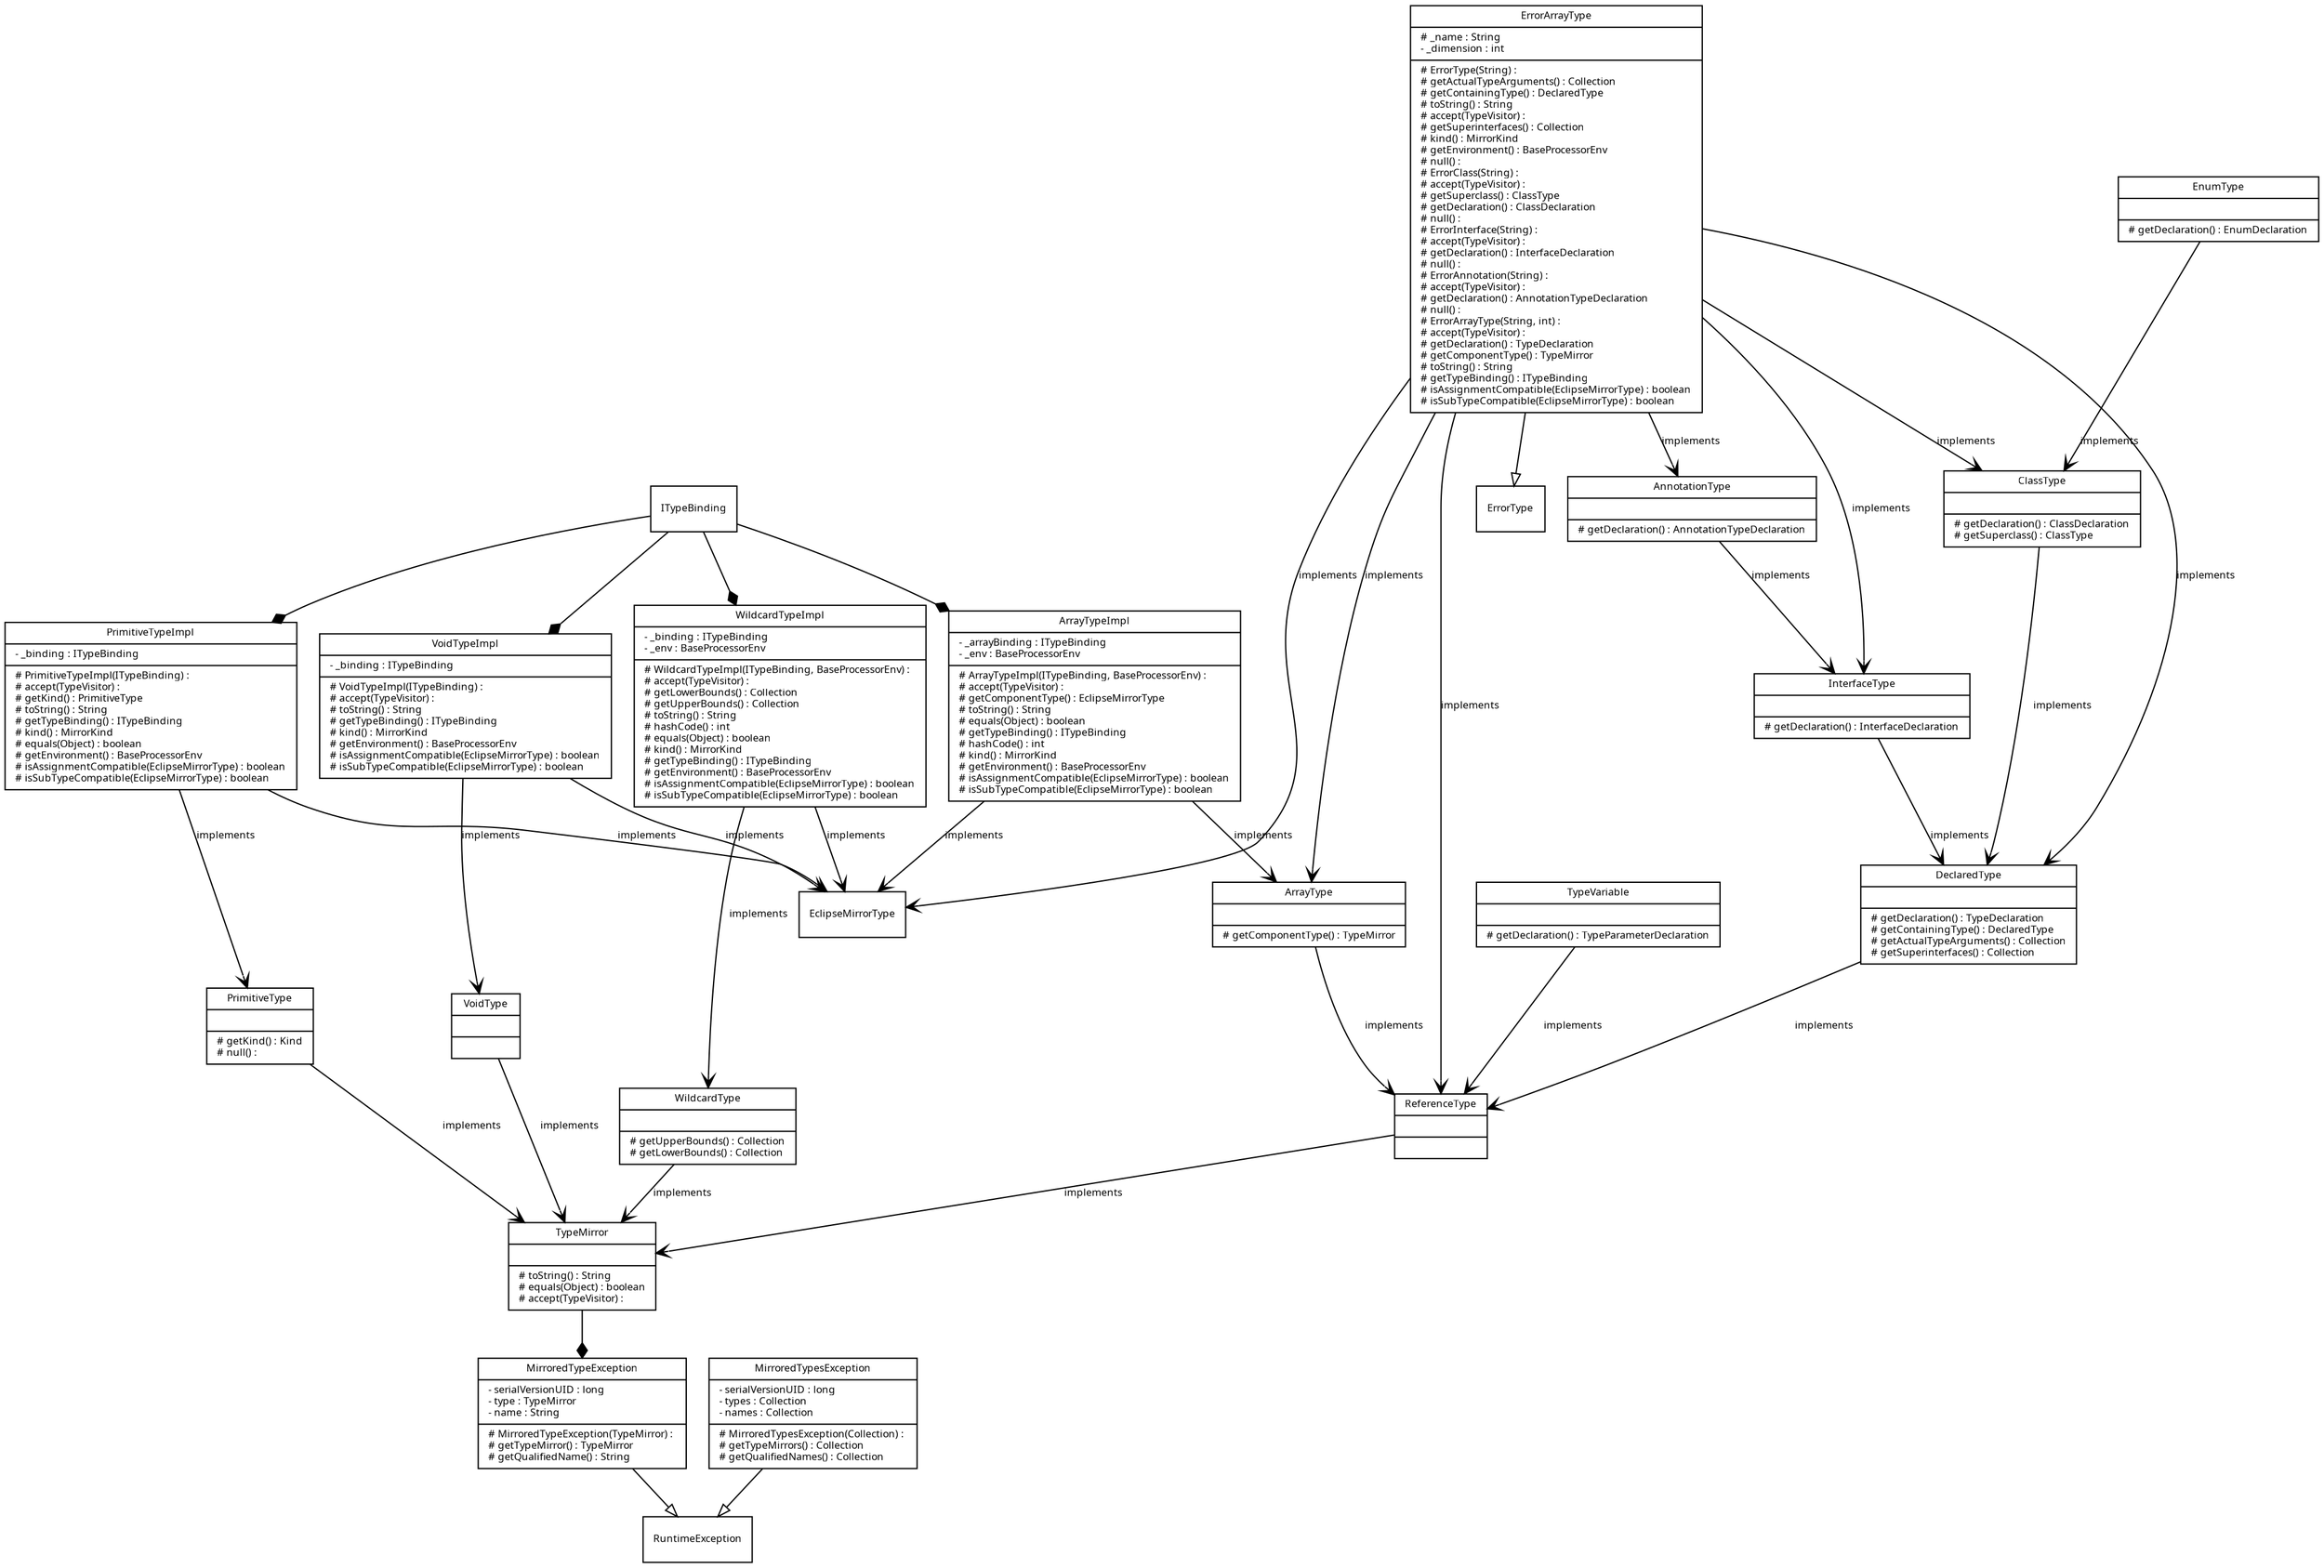 digraph ClassDiagram {
	 fontname = "Bitstream Vera Sans"
	 fontsize = 8

	 node [
		 fontname = "Bistream Vera Sans"
		 fontsize = 8
		 shape = "record"
	 ]

	 edge [
		 fontname = "Bistream Vera Sans"
		 fontsize = 8
	 ]

	 AnnotationType [
		 label = "{AnnotationType||# getDeclaration() : AnnotationTypeDeclaration\l}"
	 ]

	 ArrayType [
		 label = "{ArrayType||# getComponentType() : TypeMirror\l}"
	 ]

	 ClassType [
		 label = "{ClassType||# getDeclaration() : ClassDeclaration\l# getSuperclass() : ClassType\l}"
	 ]

	 DeclaredType [
		 label = "{DeclaredType||# getDeclaration() : TypeDeclaration\l# getContainingType() : DeclaredType\l# getActualTypeArguments() : Collection\l# getSuperinterfaces() : Collection\l}"
	 ]

	 EnumType [
		 label = "{EnumType||# getDeclaration() : EnumDeclaration\l}"
	 ]

	 InterfaceType [
		 label = "{InterfaceType||# getDeclaration() : InterfaceDeclaration\l}"
	 ]

	 MirroredTypeException [
		 label = "{MirroredTypeException|- serialVersionUID : long\l- type : TypeMirror\l- name : String\l|# MirroredTypeException(TypeMirror) : \l# getTypeMirror() : TypeMirror\l# getQualifiedName() : String\l}"
	 ]

	 MirroredTypesException [
		 label = "{MirroredTypesException|- serialVersionUID : long\l- types : Collection\l- names : Collection\l|# MirroredTypesException(Collection) : \l# getTypeMirrors() : Collection\l# getQualifiedNames() : Collection\l}"
	 ]

	 PrimitiveType [
		 label = "{PrimitiveType||# getKind() : Kind\l# null() : \l}"
	 ]

	 ReferenceType [
		 label = "{ReferenceType||}"
	 ]

	 TypeMirror [
		 label = "{TypeMirror||# toString() : String\l# equals(Object) : boolean\l# accept(TypeVisitor) : \l}"
	 ]

	 TypeVariable [
		 label = "{TypeVariable||# getDeclaration() : TypeParameterDeclaration\l}"
	 ]

	 VoidType [
		 label = "{VoidType||}"
	 ]

	 WildcardType [
		 label = "{WildcardType||# getUpperBounds() : Collection\l# getLowerBounds() : Collection\l}"
	 ]

	 ArrayTypeImpl [
		 label = "{ArrayTypeImpl|- _arrayBinding : ITypeBinding\l- _env : BaseProcessorEnv\l|# ArrayTypeImpl(ITypeBinding, BaseProcessorEnv) : \l# accept(TypeVisitor) : \l# getComponentType() : EclipseMirrorType\l# toString() : String\l# equals(Object) : boolean\l# getTypeBinding() : ITypeBinding\l# hashCode() : int\l# kind() : MirrorKind\l# getEnvironment() : BaseProcessorEnv\l# isAssignmentCompatible(EclipseMirrorType) : boolean\l# isSubTypeCompatible(EclipseMirrorType) : boolean\l}"
	 ]

	 ErrorArrayType [
		 label = "{ErrorArrayType|# _name : String\l- _dimension : int\l|# ErrorType(String) : \l# getActualTypeArguments() : Collection\l# getContainingType() : DeclaredType\l# toString() : String\l# accept(TypeVisitor) : \l# getSuperinterfaces() : Collection\l# kind() : MirrorKind\l# getEnvironment() : BaseProcessorEnv\l# null() : \l# ErrorClass(String) : \l# accept(TypeVisitor) : \l# getSuperclass() : ClassType\l# getDeclaration() : ClassDeclaration\l# null() : \l# ErrorInterface(String) : \l# accept(TypeVisitor) : \l# getDeclaration() : InterfaceDeclaration\l# null() : \l# ErrorAnnotation(String) : \l# accept(TypeVisitor) : \l# getDeclaration() : AnnotationTypeDeclaration\l# null() : \l# ErrorArrayType(String, int) : \l# accept(TypeVisitor) : \l# getDeclaration() : TypeDeclaration\l# getComponentType() : TypeMirror\l# toString() : String\l# getTypeBinding() : ITypeBinding\l# isAssignmentCompatible(EclipseMirrorType) : boolean\l# isSubTypeCompatible(EclipseMirrorType) : boolean\l}"
	 ]

	 PrimitiveTypeImpl [
		 label = "{PrimitiveTypeImpl|- _binding : ITypeBinding\l|# PrimitiveTypeImpl(ITypeBinding) : \l# accept(TypeVisitor) : \l# getKind() : PrimitiveType\l# toString() : String\l# getTypeBinding() : ITypeBinding\l# kind() : MirrorKind\l# equals(Object) : boolean\l# getEnvironment() : BaseProcessorEnv\l# isAssignmentCompatible(EclipseMirrorType) : boolean\l# isSubTypeCompatible(EclipseMirrorType) : boolean\l}"
	 ]

	 VoidTypeImpl [
		 label = "{VoidTypeImpl|- _binding : ITypeBinding\l|# VoidTypeImpl(ITypeBinding) : \l# accept(TypeVisitor) : \l# toString() : String\l# getTypeBinding() : ITypeBinding\l# kind() : MirrorKind\l# getEnvironment() : BaseProcessorEnv\l# isAssignmentCompatible(EclipseMirrorType) : boolean\l# isSubTypeCompatible(EclipseMirrorType) : boolean\l}"
	 ]

	 WildcardTypeImpl [
		 label = "{WildcardTypeImpl|- _binding : ITypeBinding\l- _env : BaseProcessorEnv\l|# WildcardTypeImpl(ITypeBinding, BaseProcessorEnv) : \l# accept(TypeVisitor) : \l# getLowerBounds() : Collection\l# getUpperBounds() : Collection\l# toString() : String\l# hashCode() : int\l# equals(Object) : boolean\l# kind() : MirrorKind\l# getTypeBinding() : ITypeBinding\l# getEnvironment() : BaseProcessorEnv\l# isAssignmentCompatible(EclipseMirrorType) : boolean\l# isSubTypeCompatible(EclipseMirrorType) : boolean\l}"
	 ]

	 edge [
		 arrowhead = "empty"
	 ]

	 MirroredTypeException -> RuntimeException
	 MirroredTypesException -> RuntimeException
	 ErrorArrayType -> ErrorType
	 edge [
		 arrowhead = "diamond"
	 ]

	 TypeMirror->MirroredTypeException
	 ITypeBinding->ArrayTypeImpl
	 ITypeBinding->PrimitiveTypeImpl
	 ITypeBinding->VoidTypeImpl
	 ITypeBinding->WildcardTypeImpl
	 edge [
		 arrowhead = "vee"
		 label = "implements"	 ]

	 AnnotationType->InterfaceType
	 ArrayType->ReferenceType
	 ClassType->DeclaredType
	 DeclaredType->ReferenceType
	 EnumType->ClassType
	 InterfaceType->DeclaredType
	 PrimitiveType->TypeMirror
	 ReferenceType->TypeMirror
	 TypeVariable->ReferenceType
	 VoidType->TypeMirror
	 WildcardType->TypeMirror
	 ArrayTypeImpl->ArrayType
	 ArrayTypeImpl->EclipseMirrorType
	 ErrorArrayType->DeclaredType
	 ErrorArrayType->ReferenceType
	 ErrorArrayType->EclipseMirrorType
	 ErrorArrayType->ClassType
	 ErrorArrayType->InterfaceType
	 ErrorArrayType->AnnotationType
	 ErrorArrayType->ArrayType
	 PrimitiveTypeImpl->PrimitiveType
	 PrimitiveTypeImpl->EclipseMirrorType
	 VoidTypeImpl->VoidType
	 VoidTypeImpl->EclipseMirrorType
	 WildcardTypeImpl->WildcardType
	 WildcardTypeImpl->EclipseMirrorType
}